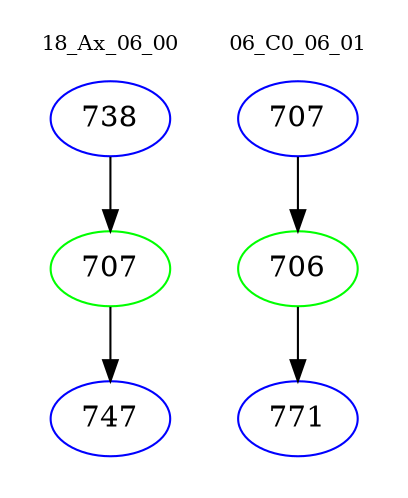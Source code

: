 digraph{
subgraph cluster_0 {
color = white
label = "18_Ax_06_00";
fontsize=10;
T0_738 [label="738", color="blue"]
T0_738 -> T0_707 [color="black"]
T0_707 [label="707", color="green"]
T0_707 -> T0_747 [color="black"]
T0_747 [label="747", color="blue"]
}
subgraph cluster_1 {
color = white
label = "06_C0_06_01";
fontsize=10;
T1_707 [label="707", color="blue"]
T1_707 -> T1_706 [color="black"]
T1_706 [label="706", color="green"]
T1_706 -> T1_771 [color="black"]
T1_771 [label="771", color="blue"]
}
}
